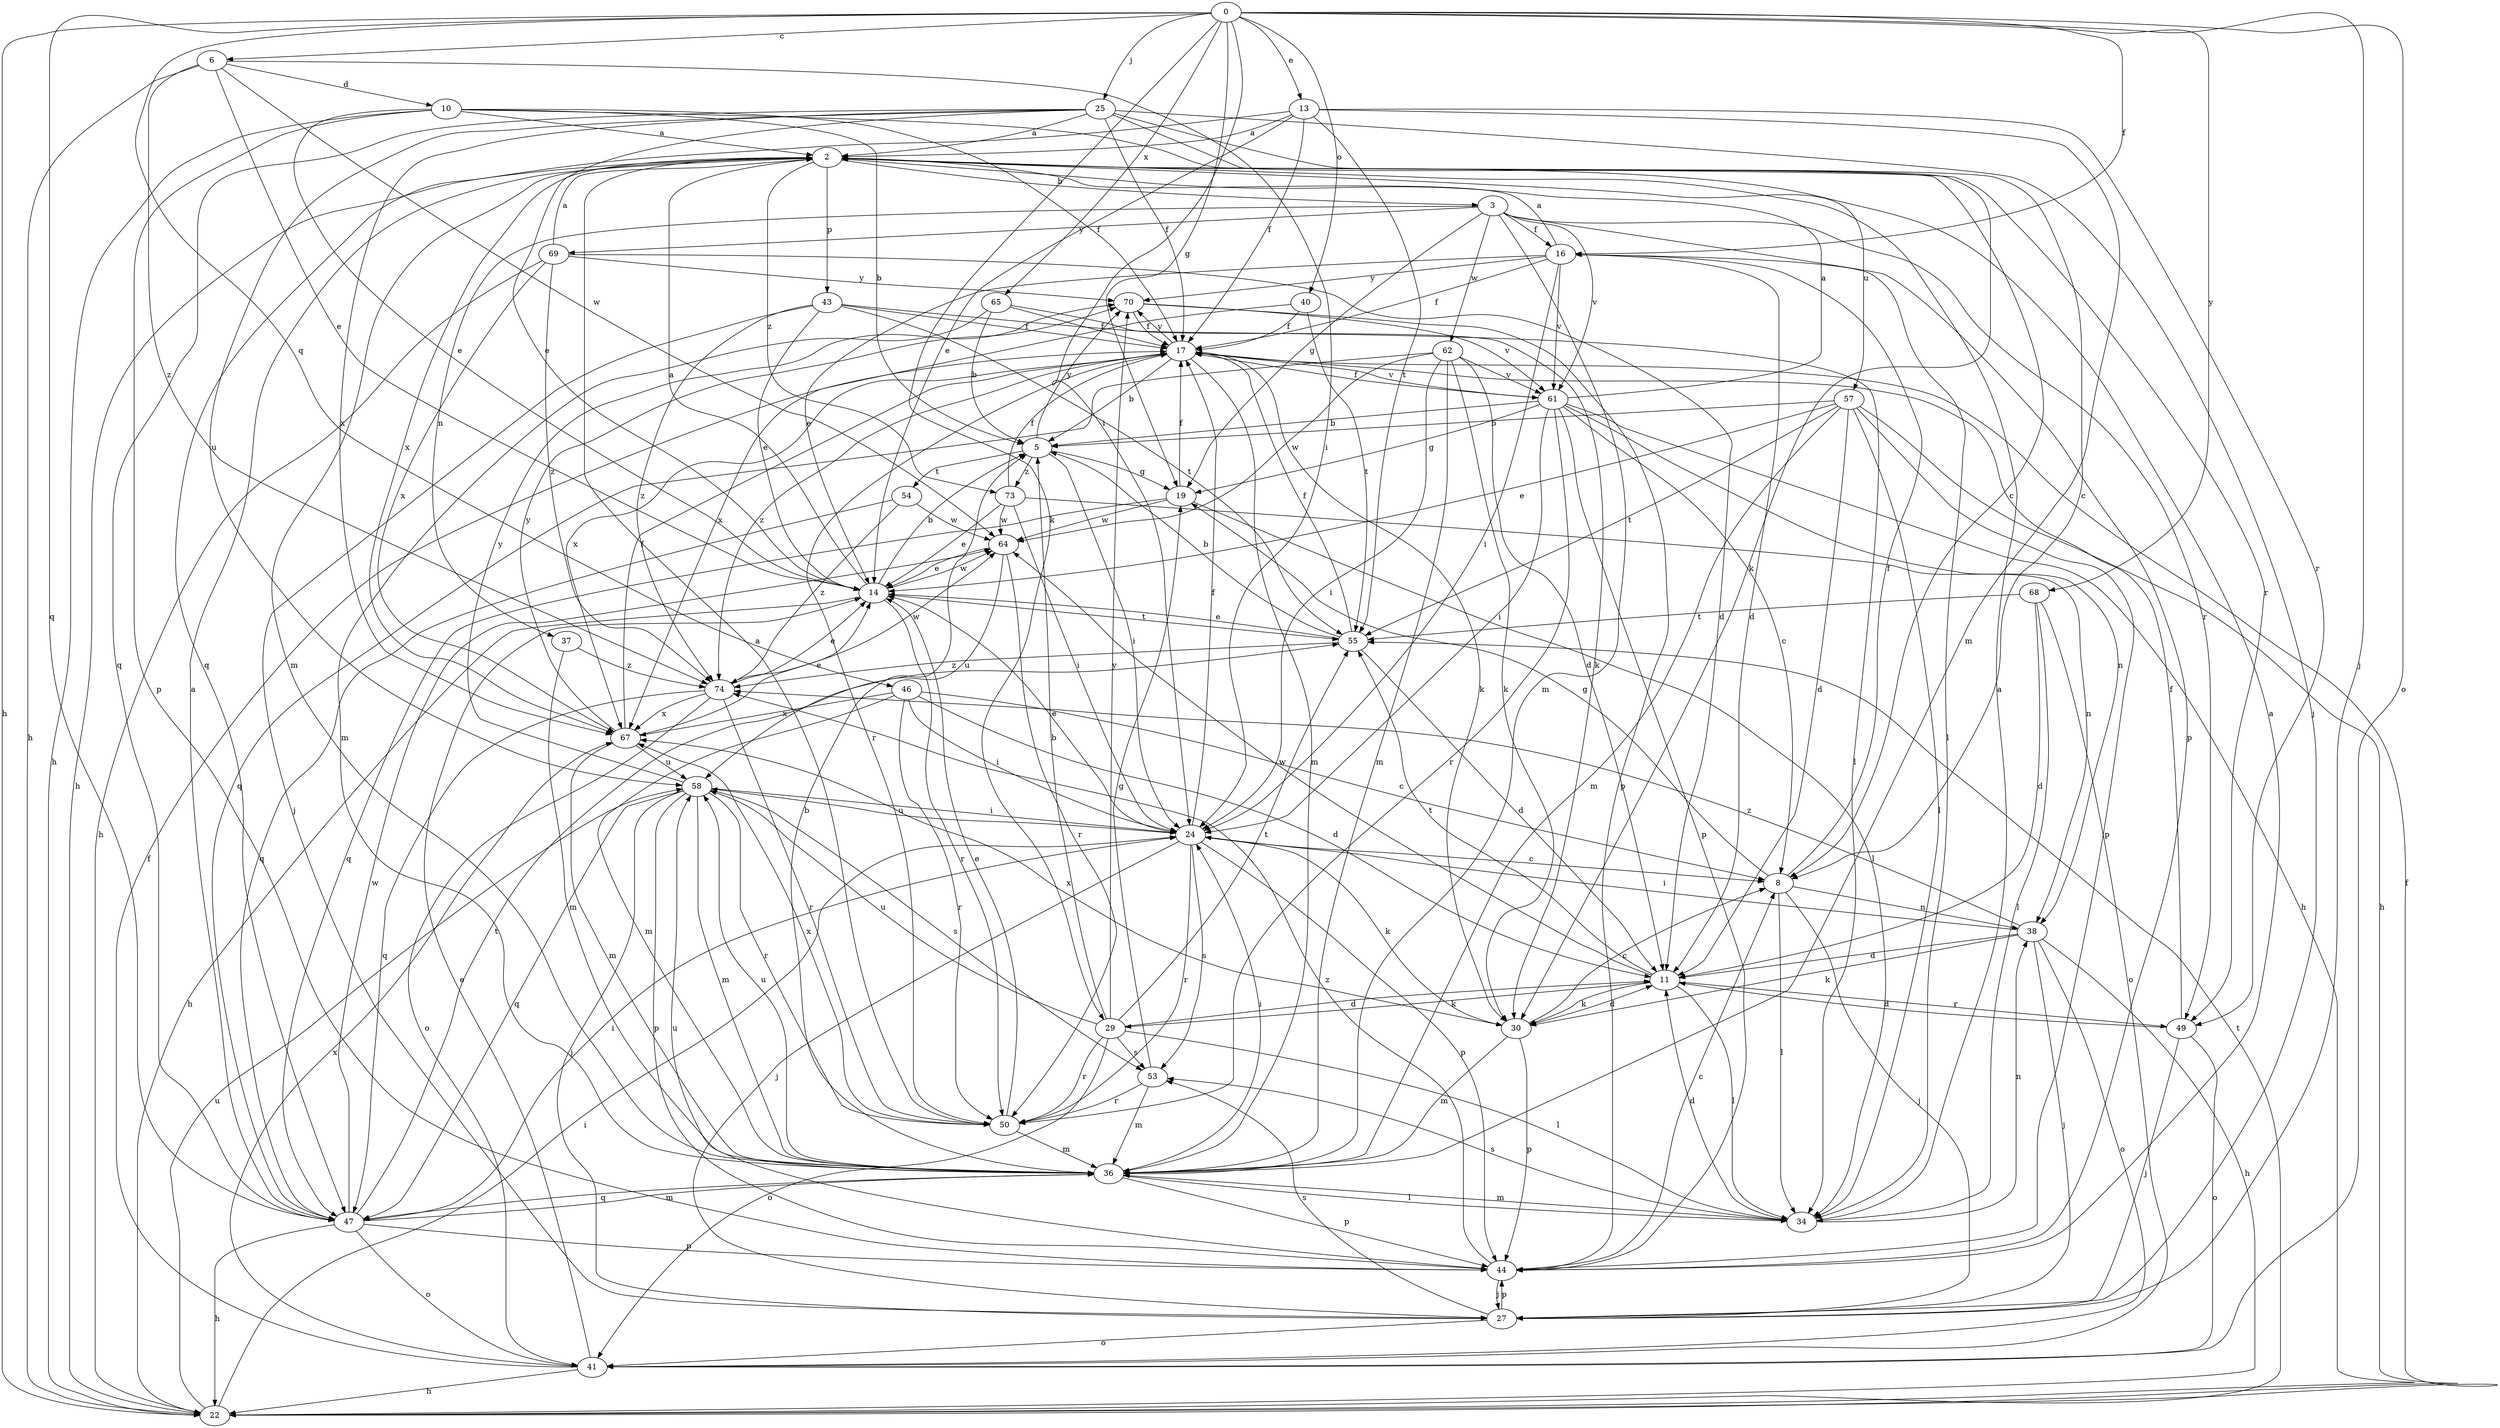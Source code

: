 strict digraph  {
0;
2;
3;
5;
6;
8;
10;
11;
13;
14;
16;
17;
19;
22;
24;
25;
27;
29;
30;
34;
36;
37;
38;
40;
41;
43;
44;
46;
47;
49;
50;
53;
54;
55;
57;
58;
61;
62;
64;
65;
67;
68;
69;
70;
73;
74;
0 -> 6  [label=c];
0 -> 13  [label=e];
0 -> 16  [label=f];
0 -> 19  [label=g];
0 -> 22  [label=h];
0 -> 24  [label=i];
0 -> 25  [label=j];
0 -> 27  [label=j];
0 -> 29  [label=k];
0 -> 40  [label=o];
0 -> 41  [label=o];
0 -> 46  [label=q];
0 -> 47  [label=q];
0 -> 65  [label=x];
0 -> 68  [label=y];
2 -> 3  [label=b];
2 -> 22  [label=h];
2 -> 36  [label=m];
2 -> 43  [label=p];
2 -> 49  [label=r];
2 -> 57  [label=u];
2 -> 67  [label=x];
2 -> 73  [label=z];
3 -> 16  [label=f];
3 -> 19  [label=g];
3 -> 36  [label=m];
3 -> 37  [label=n];
3 -> 44  [label=p];
3 -> 49  [label=r];
3 -> 61  [label=v];
3 -> 62  [label=w];
3 -> 69  [label=y];
5 -> 19  [label=g];
5 -> 24  [label=i];
5 -> 54  [label=t];
5 -> 70  [label=y];
5 -> 73  [label=z];
6 -> 10  [label=d];
6 -> 14  [label=e];
6 -> 22  [label=h];
6 -> 24  [label=i];
6 -> 64  [label=w];
6 -> 74  [label=z];
8 -> 16  [label=f];
8 -> 19  [label=g];
8 -> 27  [label=j];
8 -> 34  [label=l];
8 -> 38  [label=n];
10 -> 2  [label=a];
10 -> 5  [label=b];
10 -> 8  [label=c];
10 -> 14  [label=e];
10 -> 17  [label=f];
10 -> 22  [label=h];
10 -> 44  [label=p];
11 -> 29  [label=k];
11 -> 30  [label=k];
11 -> 34  [label=l];
11 -> 49  [label=r];
11 -> 55  [label=t];
11 -> 64  [label=w];
13 -> 2  [label=a];
13 -> 14  [label=e];
13 -> 17  [label=f];
13 -> 36  [label=m];
13 -> 47  [label=q];
13 -> 49  [label=r];
13 -> 55  [label=t];
14 -> 2  [label=a];
14 -> 5  [label=b];
14 -> 22  [label=h];
14 -> 50  [label=r];
14 -> 55  [label=t];
14 -> 64  [label=w];
16 -> 2  [label=a];
16 -> 11  [label=d];
16 -> 14  [label=e];
16 -> 17  [label=f];
16 -> 24  [label=i];
16 -> 34  [label=l];
16 -> 61  [label=v];
16 -> 70  [label=y];
17 -> 5  [label=b];
17 -> 30  [label=k];
17 -> 36  [label=m];
17 -> 50  [label=r];
17 -> 61  [label=v];
17 -> 67  [label=x];
17 -> 70  [label=y];
17 -> 74  [label=z];
19 -> 17  [label=f];
19 -> 34  [label=l];
19 -> 47  [label=q];
19 -> 64  [label=w];
22 -> 17  [label=f];
22 -> 24  [label=i];
22 -> 55  [label=t];
22 -> 58  [label=u];
24 -> 8  [label=c];
24 -> 14  [label=e];
24 -> 17  [label=f];
24 -> 27  [label=j];
24 -> 30  [label=k];
24 -> 44  [label=p];
24 -> 50  [label=r];
24 -> 53  [label=s];
24 -> 58  [label=u];
25 -> 2  [label=a];
25 -> 8  [label=c];
25 -> 14  [label=e];
25 -> 17  [label=f];
25 -> 27  [label=j];
25 -> 30  [label=k];
25 -> 47  [label=q];
25 -> 58  [label=u];
25 -> 67  [label=x];
27 -> 41  [label=o];
27 -> 44  [label=p];
27 -> 53  [label=s];
29 -> 5  [label=b];
29 -> 11  [label=d];
29 -> 34  [label=l];
29 -> 41  [label=o];
29 -> 50  [label=r];
29 -> 53  [label=s];
29 -> 55  [label=t];
29 -> 58  [label=u];
29 -> 70  [label=y];
30 -> 8  [label=c];
30 -> 11  [label=d];
30 -> 36  [label=m];
30 -> 44  [label=p];
30 -> 67  [label=x];
34 -> 2  [label=a];
34 -> 11  [label=d];
34 -> 36  [label=m];
34 -> 38  [label=n];
34 -> 53  [label=s];
36 -> 5  [label=b];
36 -> 24  [label=i];
36 -> 34  [label=l];
36 -> 44  [label=p];
36 -> 47  [label=q];
36 -> 58  [label=u];
37 -> 36  [label=m];
37 -> 74  [label=z];
38 -> 11  [label=d];
38 -> 22  [label=h];
38 -> 24  [label=i];
38 -> 27  [label=j];
38 -> 30  [label=k];
38 -> 41  [label=o];
38 -> 74  [label=z];
40 -> 17  [label=f];
40 -> 55  [label=t];
40 -> 67  [label=x];
41 -> 14  [label=e];
41 -> 17  [label=f];
41 -> 22  [label=h];
41 -> 67  [label=x];
43 -> 14  [label=e];
43 -> 17  [label=f];
43 -> 27  [label=j];
43 -> 34  [label=l];
43 -> 55  [label=t];
43 -> 74  [label=z];
44 -> 2  [label=a];
44 -> 8  [label=c];
44 -> 27  [label=j];
44 -> 58  [label=u];
44 -> 74  [label=z];
46 -> 8  [label=c];
46 -> 11  [label=d];
46 -> 24  [label=i];
46 -> 36  [label=m];
46 -> 50  [label=r];
46 -> 67  [label=x];
47 -> 2  [label=a];
47 -> 22  [label=h];
47 -> 24  [label=i];
47 -> 36  [label=m];
47 -> 41  [label=o];
47 -> 44  [label=p];
47 -> 55  [label=t];
47 -> 64  [label=w];
49 -> 11  [label=d];
49 -> 17  [label=f];
49 -> 27  [label=j];
49 -> 41  [label=o];
50 -> 2  [label=a];
50 -> 14  [label=e];
50 -> 36  [label=m];
50 -> 67  [label=x];
53 -> 19  [label=g];
53 -> 36  [label=m];
53 -> 50  [label=r];
54 -> 47  [label=q];
54 -> 64  [label=w];
54 -> 74  [label=z];
55 -> 5  [label=b];
55 -> 11  [label=d];
55 -> 14  [label=e];
55 -> 17  [label=f];
55 -> 74  [label=z];
57 -> 5  [label=b];
57 -> 11  [label=d];
57 -> 14  [label=e];
57 -> 22  [label=h];
57 -> 34  [label=l];
57 -> 36  [label=m];
57 -> 44  [label=p];
57 -> 55  [label=t];
58 -> 24  [label=i];
58 -> 27  [label=j];
58 -> 36  [label=m];
58 -> 44  [label=p];
58 -> 47  [label=q];
58 -> 50  [label=r];
58 -> 53  [label=s];
58 -> 70  [label=y];
61 -> 2  [label=a];
61 -> 5  [label=b];
61 -> 8  [label=c];
61 -> 17  [label=f];
61 -> 19  [label=g];
61 -> 22  [label=h];
61 -> 24  [label=i];
61 -> 38  [label=n];
61 -> 44  [label=p];
61 -> 50  [label=r];
62 -> 11  [label=d];
62 -> 24  [label=i];
62 -> 30  [label=k];
62 -> 36  [label=m];
62 -> 47  [label=q];
62 -> 61  [label=v];
62 -> 64  [label=w];
64 -> 14  [label=e];
64 -> 50  [label=r];
64 -> 58  [label=u];
65 -> 5  [label=b];
65 -> 17  [label=f];
65 -> 30  [label=k];
65 -> 36  [label=m];
67 -> 14  [label=e];
67 -> 17  [label=f];
67 -> 36  [label=m];
67 -> 58  [label=u];
67 -> 70  [label=y];
68 -> 11  [label=d];
68 -> 34  [label=l];
68 -> 41  [label=o];
68 -> 55  [label=t];
69 -> 2  [label=a];
69 -> 11  [label=d];
69 -> 22  [label=h];
69 -> 67  [label=x];
69 -> 70  [label=y];
69 -> 74  [label=z];
70 -> 17  [label=f];
70 -> 44  [label=p];
70 -> 61  [label=v];
73 -> 14  [label=e];
73 -> 17  [label=f];
73 -> 24  [label=i];
73 -> 38  [label=n];
73 -> 64  [label=w];
74 -> 14  [label=e];
74 -> 41  [label=o];
74 -> 47  [label=q];
74 -> 50  [label=r];
74 -> 64  [label=w];
74 -> 67  [label=x];
}
